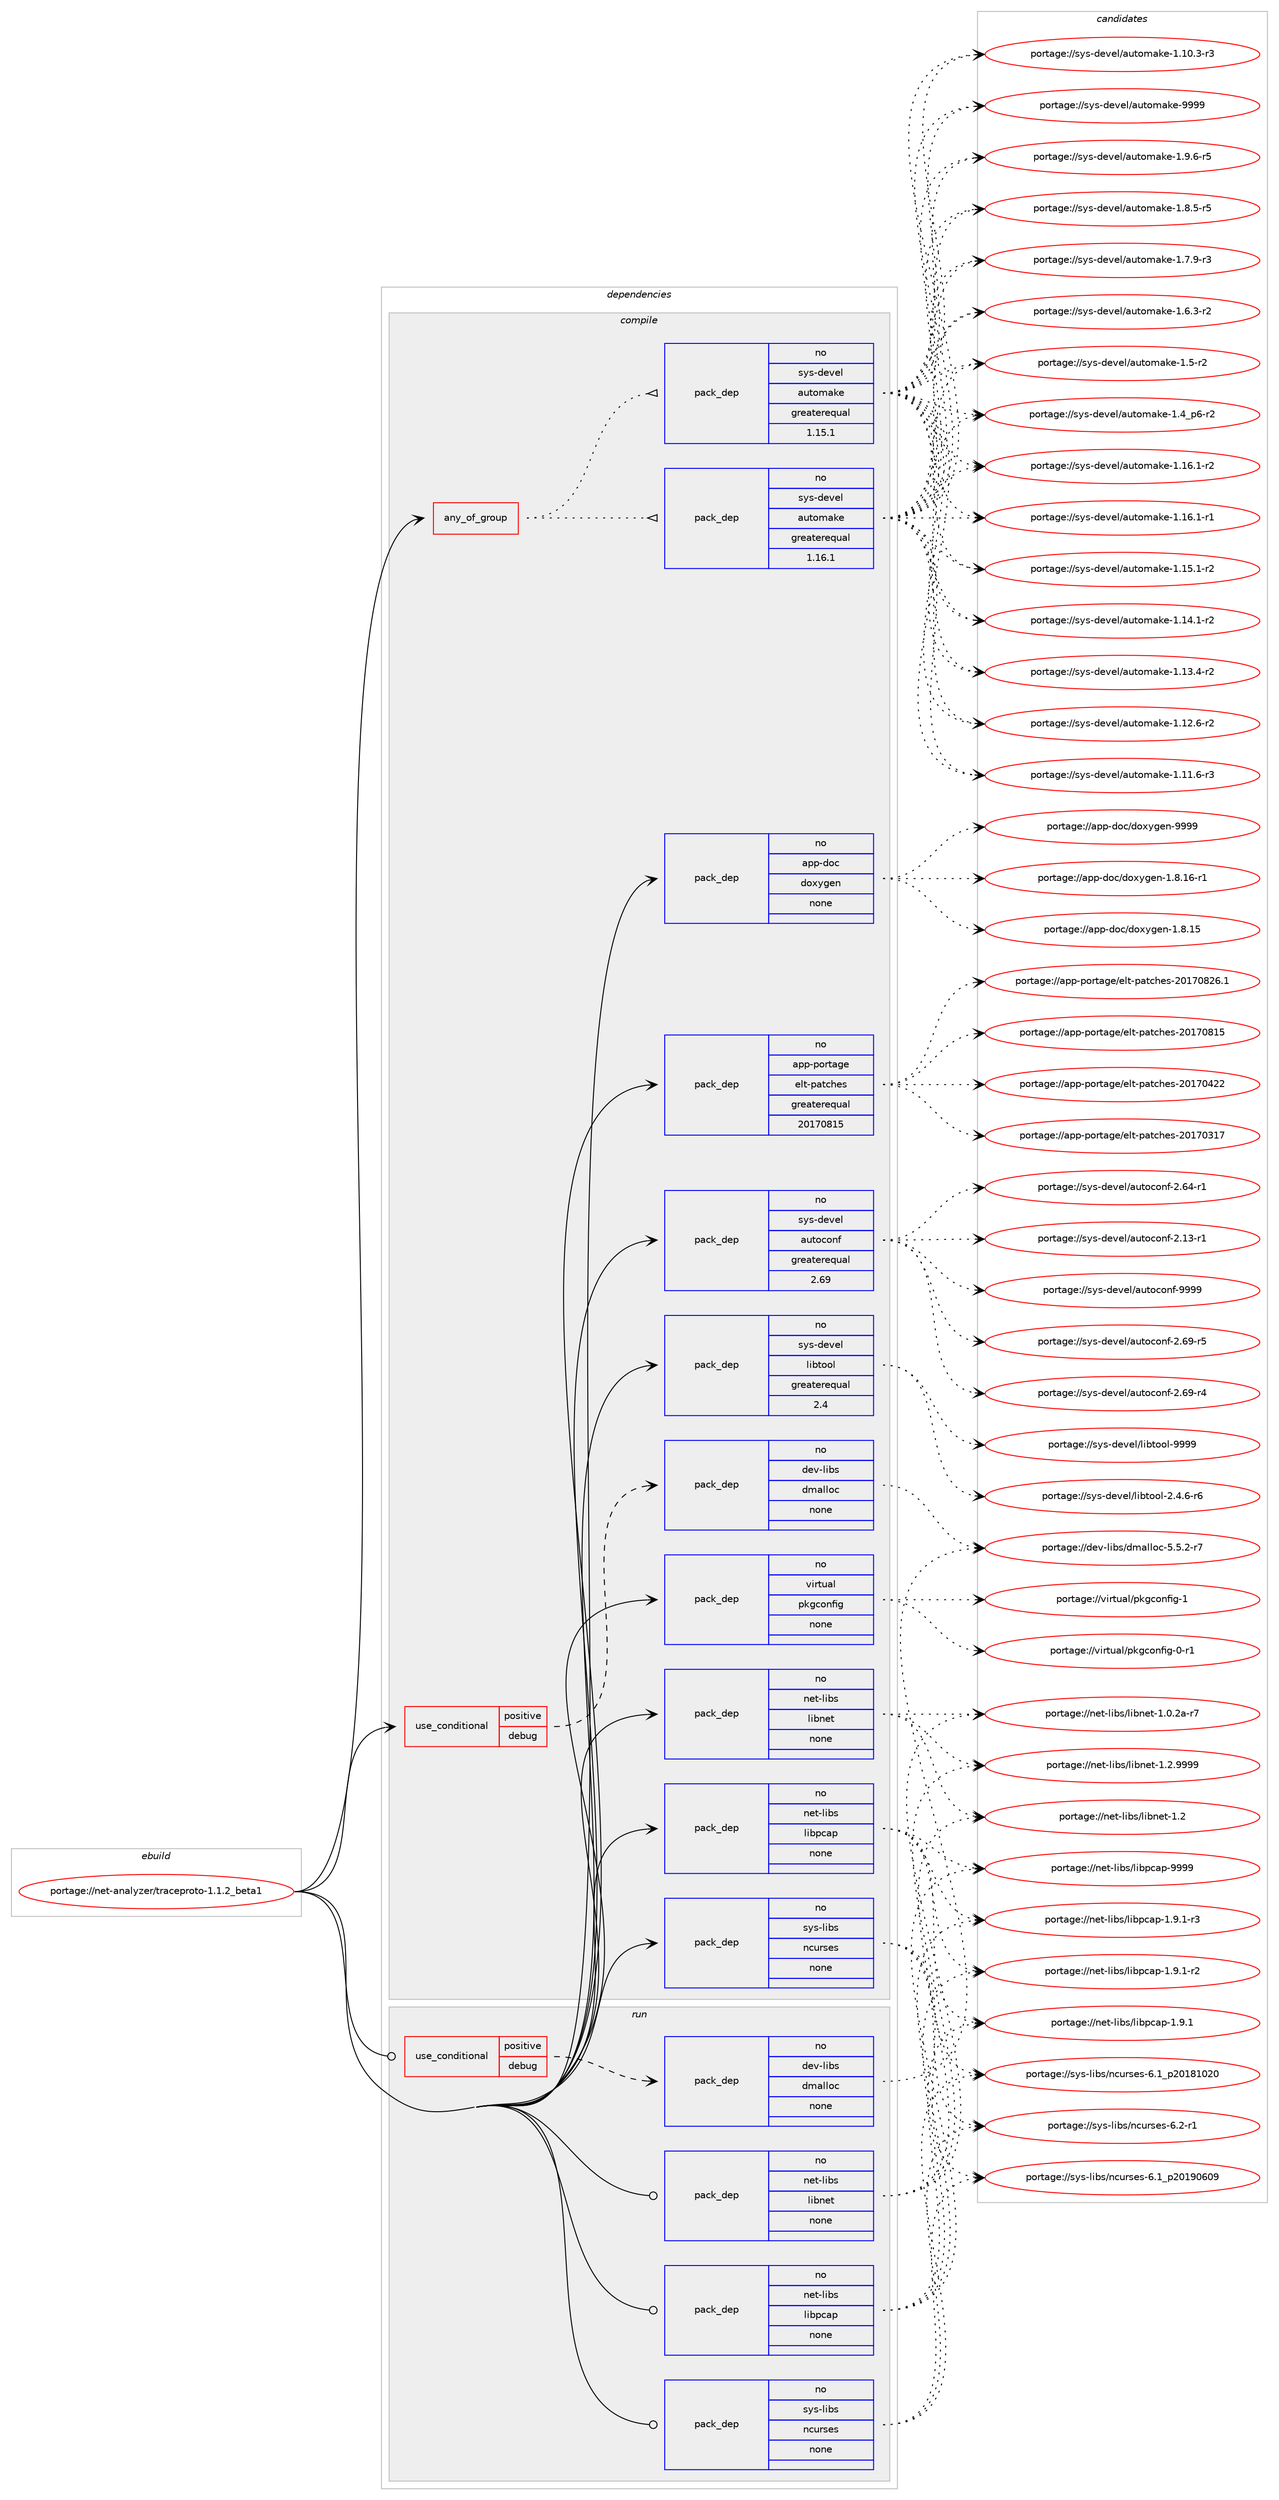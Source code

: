 digraph prolog {

# *************
# Graph options
# *************

newrank=true;
concentrate=true;
compound=true;
graph [rankdir=LR,fontname=Helvetica,fontsize=10,ranksep=1.5];#, ranksep=2.5, nodesep=0.2];
edge  [arrowhead=vee];
node  [fontname=Helvetica,fontsize=10];

# **********
# The ebuild
# **********

subgraph cluster_leftcol {
color=gray;
rank=same;
label=<<i>ebuild</i>>;
id [label="portage://net-analyzer/traceproto-1.1.2_beta1", color=red, width=4, href="../net-analyzer/traceproto-1.1.2_beta1.svg"];
}

# ****************
# The dependencies
# ****************

subgraph cluster_midcol {
color=gray;
label=<<i>dependencies</i>>;
subgraph cluster_compile {
fillcolor="#eeeeee";
style=filled;
label=<<i>compile</i>>;
subgraph any1717 {
dependency99563 [label=<<TABLE BORDER="0" CELLBORDER="1" CELLSPACING="0" CELLPADDING="4"><TR><TD CELLPADDING="10">any_of_group</TD></TR></TABLE>>, shape=none, color=red];subgraph pack74935 {
dependency99564 [label=<<TABLE BORDER="0" CELLBORDER="1" CELLSPACING="0" CELLPADDING="4" WIDTH="220"><TR><TD ROWSPAN="6" CELLPADDING="30">pack_dep</TD></TR><TR><TD WIDTH="110">no</TD></TR><TR><TD>sys-devel</TD></TR><TR><TD>automake</TD></TR><TR><TD>greaterequal</TD></TR><TR><TD>1.16.1</TD></TR></TABLE>>, shape=none, color=blue];
}
dependency99563:e -> dependency99564:w [weight=20,style="dotted",arrowhead="oinv"];
subgraph pack74936 {
dependency99565 [label=<<TABLE BORDER="0" CELLBORDER="1" CELLSPACING="0" CELLPADDING="4" WIDTH="220"><TR><TD ROWSPAN="6" CELLPADDING="30">pack_dep</TD></TR><TR><TD WIDTH="110">no</TD></TR><TR><TD>sys-devel</TD></TR><TR><TD>automake</TD></TR><TR><TD>greaterequal</TD></TR><TR><TD>1.15.1</TD></TR></TABLE>>, shape=none, color=blue];
}
dependency99563:e -> dependency99565:w [weight=20,style="dotted",arrowhead="oinv"];
}
id:e -> dependency99563:w [weight=20,style="solid",arrowhead="vee"];
subgraph cond22826 {
dependency99566 [label=<<TABLE BORDER="0" CELLBORDER="1" CELLSPACING="0" CELLPADDING="4"><TR><TD ROWSPAN="3" CELLPADDING="10">use_conditional</TD></TR><TR><TD>positive</TD></TR><TR><TD>debug</TD></TR></TABLE>>, shape=none, color=red];
subgraph pack74937 {
dependency99567 [label=<<TABLE BORDER="0" CELLBORDER="1" CELLSPACING="0" CELLPADDING="4" WIDTH="220"><TR><TD ROWSPAN="6" CELLPADDING="30">pack_dep</TD></TR><TR><TD WIDTH="110">no</TD></TR><TR><TD>dev-libs</TD></TR><TR><TD>dmalloc</TD></TR><TR><TD>none</TD></TR><TR><TD></TD></TR></TABLE>>, shape=none, color=blue];
}
dependency99566:e -> dependency99567:w [weight=20,style="dashed",arrowhead="vee"];
}
id:e -> dependency99566:w [weight=20,style="solid",arrowhead="vee"];
subgraph pack74938 {
dependency99568 [label=<<TABLE BORDER="0" CELLBORDER="1" CELLSPACING="0" CELLPADDING="4" WIDTH="220"><TR><TD ROWSPAN="6" CELLPADDING="30">pack_dep</TD></TR><TR><TD WIDTH="110">no</TD></TR><TR><TD>app-doc</TD></TR><TR><TD>doxygen</TD></TR><TR><TD>none</TD></TR><TR><TD></TD></TR></TABLE>>, shape=none, color=blue];
}
id:e -> dependency99568:w [weight=20,style="solid",arrowhead="vee"];
subgraph pack74939 {
dependency99569 [label=<<TABLE BORDER="0" CELLBORDER="1" CELLSPACING="0" CELLPADDING="4" WIDTH="220"><TR><TD ROWSPAN="6" CELLPADDING="30">pack_dep</TD></TR><TR><TD WIDTH="110">no</TD></TR><TR><TD>app-portage</TD></TR><TR><TD>elt-patches</TD></TR><TR><TD>greaterequal</TD></TR><TR><TD>20170815</TD></TR></TABLE>>, shape=none, color=blue];
}
id:e -> dependency99569:w [weight=20,style="solid",arrowhead="vee"];
subgraph pack74940 {
dependency99570 [label=<<TABLE BORDER="0" CELLBORDER="1" CELLSPACING="0" CELLPADDING="4" WIDTH="220"><TR><TD ROWSPAN="6" CELLPADDING="30">pack_dep</TD></TR><TR><TD WIDTH="110">no</TD></TR><TR><TD>net-libs</TD></TR><TR><TD>libnet</TD></TR><TR><TD>none</TD></TR><TR><TD></TD></TR></TABLE>>, shape=none, color=blue];
}
id:e -> dependency99570:w [weight=20,style="solid",arrowhead="vee"];
subgraph pack74941 {
dependency99571 [label=<<TABLE BORDER="0" CELLBORDER="1" CELLSPACING="0" CELLPADDING="4" WIDTH="220"><TR><TD ROWSPAN="6" CELLPADDING="30">pack_dep</TD></TR><TR><TD WIDTH="110">no</TD></TR><TR><TD>net-libs</TD></TR><TR><TD>libpcap</TD></TR><TR><TD>none</TD></TR><TR><TD></TD></TR></TABLE>>, shape=none, color=blue];
}
id:e -> dependency99571:w [weight=20,style="solid",arrowhead="vee"];
subgraph pack74942 {
dependency99572 [label=<<TABLE BORDER="0" CELLBORDER="1" CELLSPACING="0" CELLPADDING="4" WIDTH="220"><TR><TD ROWSPAN="6" CELLPADDING="30">pack_dep</TD></TR><TR><TD WIDTH="110">no</TD></TR><TR><TD>sys-devel</TD></TR><TR><TD>autoconf</TD></TR><TR><TD>greaterequal</TD></TR><TR><TD>2.69</TD></TR></TABLE>>, shape=none, color=blue];
}
id:e -> dependency99572:w [weight=20,style="solid",arrowhead="vee"];
subgraph pack74943 {
dependency99573 [label=<<TABLE BORDER="0" CELLBORDER="1" CELLSPACING="0" CELLPADDING="4" WIDTH="220"><TR><TD ROWSPAN="6" CELLPADDING="30">pack_dep</TD></TR><TR><TD WIDTH="110">no</TD></TR><TR><TD>sys-devel</TD></TR><TR><TD>libtool</TD></TR><TR><TD>greaterequal</TD></TR><TR><TD>2.4</TD></TR></TABLE>>, shape=none, color=blue];
}
id:e -> dependency99573:w [weight=20,style="solid",arrowhead="vee"];
subgraph pack74944 {
dependency99574 [label=<<TABLE BORDER="0" CELLBORDER="1" CELLSPACING="0" CELLPADDING="4" WIDTH="220"><TR><TD ROWSPAN="6" CELLPADDING="30">pack_dep</TD></TR><TR><TD WIDTH="110">no</TD></TR><TR><TD>sys-libs</TD></TR><TR><TD>ncurses</TD></TR><TR><TD>none</TD></TR><TR><TD></TD></TR></TABLE>>, shape=none, color=blue];
}
id:e -> dependency99574:w [weight=20,style="solid",arrowhead="vee"];
subgraph pack74945 {
dependency99575 [label=<<TABLE BORDER="0" CELLBORDER="1" CELLSPACING="0" CELLPADDING="4" WIDTH="220"><TR><TD ROWSPAN="6" CELLPADDING="30">pack_dep</TD></TR><TR><TD WIDTH="110">no</TD></TR><TR><TD>virtual</TD></TR><TR><TD>pkgconfig</TD></TR><TR><TD>none</TD></TR><TR><TD></TD></TR></TABLE>>, shape=none, color=blue];
}
id:e -> dependency99575:w [weight=20,style="solid",arrowhead="vee"];
}
subgraph cluster_compileandrun {
fillcolor="#eeeeee";
style=filled;
label=<<i>compile and run</i>>;
}
subgraph cluster_run {
fillcolor="#eeeeee";
style=filled;
label=<<i>run</i>>;
subgraph cond22827 {
dependency99576 [label=<<TABLE BORDER="0" CELLBORDER="1" CELLSPACING="0" CELLPADDING="4"><TR><TD ROWSPAN="3" CELLPADDING="10">use_conditional</TD></TR><TR><TD>positive</TD></TR><TR><TD>debug</TD></TR></TABLE>>, shape=none, color=red];
subgraph pack74946 {
dependency99577 [label=<<TABLE BORDER="0" CELLBORDER="1" CELLSPACING="0" CELLPADDING="4" WIDTH="220"><TR><TD ROWSPAN="6" CELLPADDING="30">pack_dep</TD></TR><TR><TD WIDTH="110">no</TD></TR><TR><TD>dev-libs</TD></TR><TR><TD>dmalloc</TD></TR><TR><TD>none</TD></TR><TR><TD></TD></TR></TABLE>>, shape=none, color=blue];
}
dependency99576:e -> dependency99577:w [weight=20,style="dashed",arrowhead="vee"];
}
id:e -> dependency99576:w [weight=20,style="solid",arrowhead="odot"];
subgraph pack74947 {
dependency99578 [label=<<TABLE BORDER="0" CELLBORDER="1" CELLSPACING="0" CELLPADDING="4" WIDTH="220"><TR><TD ROWSPAN="6" CELLPADDING="30">pack_dep</TD></TR><TR><TD WIDTH="110">no</TD></TR><TR><TD>net-libs</TD></TR><TR><TD>libnet</TD></TR><TR><TD>none</TD></TR><TR><TD></TD></TR></TABLE>>, shape=none, color=blue];
}
id:e -> dependency99578:w [weight=20,style="solid",arrowhead="odot"];
subgraph pack74948 {
dependency99579 [label=<<TABLE BORDER="0" CELLBORDER="1" CELLSPACING="0" CELLPADDING="4" WIDTH="220"><TR><TD ROWSPAN="6" CELLPADDING="30">pack_dep</TD></TR><TR><TD WIDTH="110">no</TD></TR><TR><TD>net-libs</TD></TR><TR><TD>libpcap</TD></TR><TR><TD>none</TD></TR><TR><TD></TD></TR></TABLE>>, shape=none, color=blue];
}
id:e -> dependency99579:w [weight=20,style="solid",arrowhead="odot"];
subgraph pack74949 {
dependency99580 [label=<<TABLE BORDER="0" CELLBORDER="1" CELLSPACING="0" CELLPADDING="4" WIDTH="220"><TR><TD ROWSPAN="6" CELLPADDING="30">pack_dep</TD></TR><TR><TD WIDTH="110">no</TD></TR><TR><TD>sys-libs</TD></TR><TR><TD>ncurses</TD></TR><TR><TD>none</TD></TR><TR><TD></TD></TR></TABLE>>, shape=none, color=blue];
}
id:e -> dependency99580:w [weight=20,style="solid",arrowhead="odot"];
}
}

# **************
# The candidates
# **************

subgraph cluster_choices {
rank=same;
color=gray;
label=<<i>candidates</i>>;

subgraph choice74935 {
color=black;
nodesep=1;
choice115121115451001011181011084797117116111109971071014557575757 [label="portage://sys-devel/automake-9999", color=red, width=4,href="../sys-devel/automake-9999.svg"];
choice115121115451001011181011084797117116111109971071014549465746544511453 [label="portage://sys-devel/automake-1.9.6-r5", color=red, width=4,href="../sys-devel/automake-1.9.6-r5.svg"];
choice115121115451001011181011084797117116111109971071014549465646534511453 [label="portage://sys-devel/automake-1.8.5-r5", color=red, width=4,href="../sys-devel/automake-1.8.5-r5.svg"];
choice115121115451001011181011084797117116111109971071014549465546574511451 [label="portage://sys-devel/automake-1.7.9-r3", color=red, width=4,href="../sys-devel/automake-1.7.9-r3.svg"];
choice115121115451001011181011084797117116111109971071014549465446514511450 [label="portage://sys-devel/automake-1.6.3-r2", color=red, width=4,href="../sys-devel/automake-1.6.3-r2.svg"];
choice11512111545100101118101108479711711611110997107101454946534511450 [label="portage://sys-devel/automake-1.5-r2", color=red, width=4,href="../sys-devel/automake-1.5-r2.svg"];
choice115121115451001011181011084797117116111109971071014549465295112544511450 [label="portage://sys-devel/automake-1.4_p6-r2", color=red, width=4,href="../sys-devel/automake-1.4_p6-r2.svg"];
choice11512111545100101118101108479711711611110997107101454946495446494511450 [label="portage://sys-devel/automake-1.16.1-r2", color=red, width=4,href="../sys-devel/automake-1.16.1-r2.svg"];
choice11512111545100101118101108479711711611110997107101454946495446494511449 [label="portage://sys-devel/automake-1.16.1-r1", color=red, width=4,href="../sys-devel/automake-1.16.1-r1.svg"];
choice11512111545100101118101108479711711611110997107101454946495346494511450 [label="portage://sys-devel/automake-1.15.1-r2", color=red, width=4,href="../sys-devel/automake-1.15.1-r2.svg"];
choice11512111545100101118101108479711711611110997107101454946495246494511450 [label="portage://sys-devel/automake-1.14.1-r2", color=red, width=4,href="../sys-devel/automake-1.14.1-r2.svg"];
choice11512111545100101118101108479711711611110997107101454946495146524511450 [label="portage://sys-devel/automake-1.13.4-r2", color=red, width=4,href="../sys-devel/automake-1.13.4-r2.svg"];
choice11512111545100101118101108479711711611110997107101454946495046544511450 [label="portage://sys-devel/automake-1.12.6-r2", color=red, width=4,href="../sys-devel/automake-1.12.6-r2.svg"];
choice11512111545100101118101108479711711611110997107101454946494946544511451 [label="portage://sys-devel/automake-1.11.6-r3", color=red, width=4,href="../sys-devel/automake-1.11.6-r3.svg"];
choice11512111545100101118101108479711711611110997107101454946494846514511451 [label="portage://sys-devel/automake-1.10.3-r3", color=red, width=4,href="../sys-devel/automake-1.10.3-r3.svg"];
dependency99564:e -> choice115121115451001011181011084797117116111109971071014557575757:w [style=dotted,weight="100"];
dependency99564:e -> choice115121115451001011181011084797117116111109971071014549465746544511453:w [style=dotted,weight="100"];
dependency99564:e -> choice115121115451001011181011084797117116111109971071014549465646534511453:w [style=dotted,weight="100"];
dependency99564:e -> choice115121115451001011181011084797117116111109971071014549465546574511451:w [style=dotted,weight="100"];
dependency99564:e -> choice115121115451001011181011084797117116111109971071014549465446514511450:w [style=dotted,weight="100"];
dependency99564:e -> choice11512111545100101118101108479711711611110997107101454946534511450:w [style=dotted,weight="100"];
dependency99564:e -> choice115121115451001011181011084797117116111109971071014549465295112544511450:w [style=dotted,weight="100"];
dependency99564:e -> choice11512111545100101118101108479711711611110997107101454946495446494511450:w [style=dotted,weight="100"];
dependency99564:e -> choice11512111545100101118101108479711711611110997107101454946495446494511449:w [style=dotted,weight="100"];
dependency99564:e -> choice11512111545100101118101108479711711611110997107101454946495346494511450:w [style=dotted,weight="100"];
dependency99564:e -> choice11512111545100101118101108479711711611110997107101454946495246494511450:w [style=dotted,weight="100"];
dependency99564:e -> choice11512111545100101118101108479711711611110997107101454946495146524511450:w [style=dotted,weight="100"];
dependency99564:e -> choice11512111545100101118101108479711711611110997107101454946495046544511450:w [style=dotted,weight="100"];
dependency99564:e -> choice11512111545100101118101108479711711611110997107101454946494946544511451:w [style=dotted,weight="100"];
dependency99564:e -> choice11512111545100101118101108479711711611110997107101454946494846514511451:w [style=dotted,weight="100"];
}
subgraph choice74936 {
color=black;
nodesep=1;
choice115121115451001011181011084797117116111109971071014557575757 [label="portage://sys-devel/automake-9999", color=red, width=4,href="../sys-devel/automake-9999.svg"];
choice115121115451001011181011084797117116111109971071014549465746544511453 [label="portage://sys-devel/automake-1.9.6-r5", color=red, width=4,href="../sys-devel/automake-1.9.6-r5.svg"];
choice115121115451001011181011084797117116111109971071014549465646534511453 [label="portage://sys-devel/automake-1.8.5-r5", color=red, width=4,href="../sys-devel/automake-1.8.5-r5.svg"];
choice115121115451001011181011084797117116111109971071014549465546574511451 [label="portage://sys-devel/automake-1.7.9-r3", color=red, width=4,href="../sys-devel/automake-1.7.9-r3.svg"];
choice115121115451001011181011084797117116111109971071014549465446514511450 [label="portage://sys-devel/automake-1.6.3-r2", color=red, width=4,href="../sys-devel/automake-1.6.3-r2.svg"];
choice11512111545100101118101108479711711611110997107101454946534511450 [label="portage://sys-devel/automake-1.5-r2", color=red, width=4,href="../sys-devel/automake-1.5-r2.svg"];
choice115121115451001011181011084797117116111109971071014549465295112544511450 [label="portage://sys-devel/automake-1.4_p6-r2", color=red, width=4,href="../sys-devel/automake-1.4_p6-r2.svg"];
choice11512111545100101118101108479711711611110997107101454946495446494511450 [label="portage://sys-devel/automake-1.16.1-r2", color=red, width=4,href="../sys-devel/automake-1.16.1-r2.svg"];
choice11512111545100101118101108479711711611110997107101454946495446494511449 [label="portage://sys-devel/automake-1.16.1-r1", color=red, width=4,href="../sys-devel/automake-1.16.1-r1.svg"];
choice11512111545100101118101108479711711611110997107101454946495346494511450 [label="portage://sys-devel/automake-1.15.1-r2", color=red, width=4,href="../sys-devel/automake-1.15.1-r2.svg"];
choice11512111545100101118101108479711711611110997107101454946495246494511450 [label="portage://sys-devel/automake-1.14.1-r2", color=red, width=4,href="../sys-devel/automake-1.14.1-r2.svg"];
choice11512111545100101118101108479711711611110997107101454946495146524511450 [label="portage://sys-devel/automake-1.13.4-r2", color=red, width=4,href="../sys-devel/automake-1.13.4-r2.svg"];
choice11512111545100101118101108479711711611110997107101454946495046544511450 [label="portage://sys-devel/automake-1.12.6-r2", color=red, width=4,href="../sys-devel/automake-1.12.6-r2.svg"];
choice11512111545100101118101108479711711611110997107101454946494946544511451 [label="portage://sys-devel/automake-1.11.6-r3", color=red, width=4,href="../sys-devel/automake-1.11.6-r3.svg"];
choice11512111545100101118101108479711711611110997107101454946494846514511451 [label="portage://sys-devel/automake-1.10.3-r3", color=red, width=4,href="../sys-devel/automake-1.10.3-r3.svg"];
dependency99565:e -> choice115121115451001011181011084797117116111109971071014557575757:w [style=dotted,weight="100"];
dependency99565:e -> choice115121115451001011181011084797117116111109971071014549465746544511453:w [style=dotted,weight="100"];
dependency99565:e -> choice115121115451001011181011084797117116111109971071014549465646534511453:w [style=dotted,weight="100"];
dependency99565:e -> choice115121115451001011181011084797117116111109971071014549465546574511451:w [style=dotted,weight="100"];
dependency99565:e -> choice115121115451001011181011084797117116111109971071014549465446514511450:w [style=dotted,weight="100"];
dependency99565:e -> choice11512111545100101118101108479711711611110997107101454946534511450:w [style=dotted,weight="100"];
dependency99565:e -> choice115121115451001011181011084797117116111109971071014549465295112544511450:w [style=dotted,weight="100"];
dependency99565:e -> choice11512111545100101118101108479711711611110997107101454946495446494511450:w [style=dotted,weight="100"];
dependency99565:e -> choice11512111545100101118101108479711711611110997107101454946495446494511449:w [style=dotted,weight="100"];
dependency99565:e -> choice11512111545100101118101108479711711611110997107101454946495346494511450:w [style=dotted,weight="100"];
dependency99565:e -> choice11512111545100101118101108479711711611110997107101454946495246494511450:w [style=dotted,weight="100"];
dependency99565:e -> choice11512111545100101118101108479711711611110997107101454946495146524511450:w [style=dotted,weight="100"];
dependency99565:e -> choice11512111545100101118101108479711711611110997107101454946495046544511450:w [style=dotted,weight="100"];
dependency99565:e -> choice11512111545100101118101108479711711611110997107101454946494946544511451:w [style=dotted,weight="100"];
dependency99565:e -> choice11512111545100101118101108479711711611110997107101454946494846514511451:w [style=dotted,weight="100"];
}
subgraph choice74937 {
color=black;
nodesep=1;
choice10010111845108105981154710010997108108111994553465346504511455 [label="portage://dev-libs/dmalloc-5.5.2-r7", color=red, width=4,href="../dev-libs/dmalloc-5.5.2-r7.svg"];
dependency99567:e -> choice10010111845108105981154710010997108108111994553465346504511455:w [style=dotted,weight="100"];
}
subgraph choice74938 {
color=black;
nodesep=1;
choice971121124510011199471001111201211031011104557575757 [label="portage://app-doc/doxygen-9999", color=red, width=4,href="../app-doc/doxygen-9999.svg"];
choice97112112451001119947100111120121103101110454946564649544511449 [label="portage://app-doc/doxygen-1.8.16-r1", color=red, width=4,href="../app-doc/doxygen-1.8.16-r1.svg"];
choice9711211245100111994710011112012110310111045494656464953 [label="portage://app-doc/doxygen-1.8.15", color=red, width=4,href="../app-doc/doxygen-1.8.15.svg"];
dependency99568:e -> choice971121124510011199471001111201211031011104557575757:w [style=dotted,weight="100"];
dependency99568:e -> choice97112112451001119947100111120121103101110454946564649544511449:w [style=dotted,weight="100"];
dependency99568:e -> choice9711211245100111994710011112012110310111045494656464953:w [style=dotted,weight="100"];
}
subgraph choice74939 {
color=black;
nodesep=1;
choice971121124511211111411697103101471011081164511297116991041011154550484955485650544649 [label="portage://app-portage/elt-patches-20170826.1", color=red, width=4,href="../app-portage/elt-patches-20170826.1.svg"];
choice97112112451121111141169710310147101108116451129711699104101115455048495548564953 [label="portage://app-portage/elt-patches-20170815", color=red, width=4,href="../app-portage/elt-patches-20170815.svg"];
choice97112112451121111141169710310147101108116451129711699104101115455048495548525050 [label="portage://app-portage/elt-patches-20170422", color=red, width=4,href="../app-portage/elt-patches-20170422.svg"];
choice97112112451121111141169710310147101108116451129711699104101115455048495548514955 [label="portage://app-portage/elt-patches-20170317", color=red, width=4,href="../app-portage/elt-patches-20170317.svg"];
dependency99569:e -> choice971121124511211111411697103101471011081164511297116991041011154550484955485650544649:w [style=dotted,weight="100"];
dependency99569:e -> choice97112112451121111141169710310147101108116451129711699104101115455048495548564953:w [style=dotted,weight="100"];
dependency99569:e -> choice97112112451121111141169710310147101108116451129711699104101115455048495548525050:w [style=dotted,weight="100"];
dependency99569:e -> choice97112112451121111141169710310147101108116451129711699104101115455048495548514955:w [style=dotted,weight="100"];
}
subgraph choice74940 {
color=black;
nodesep=1;
choice11010111645108105981154710810598110101116454946504657575757 [label="portage://net-libs/libnet-1.2.9999", color=red, width=4,href="../net-libs/libnet-1.2.9999.svg"];
choice1101011164510810598115471081059811010111645494650 [label="portage://net-libs/libnet-1.2", color=red, width=4,href="../net-libs/libnet-1.2.svg"];
choice11010111645108105981154710810598110101116454946484650974511455 [label="portage://net-libs/libnet-1.0.2a-r7", color=red, width=4,href="../net-libs/libnet-1.0.2a-r7.svg"];
dependency99570:e -> choice11010111645108105981154710810598110101116454946504657575757:w [style=dotted,weight="100"];
dependency99570:e -> choice1101011164510810598115471081059811010111645494650:w [style=dotted,weight="100"];
dependency99570:e -> choice11010111645108105981154710810598110101116454946484650974511455:w [style=dotted,weight="100"];
}
subgraph choice74941 {
color=black;
nodesep=1;
choice1101011164510810598115471081059811299971124557575757 [label="portage://net-libs/libpcap-9999", color=red, width=4,href="../net-libs/libpcap-9999.svg"];
choice1101011164510810598115471081059811299971124549465746494511451 [label="portage://net-libs/libpcap-1.9.1-r3", color=red, width=4,href="../net-libs/libpcap-1.9.1-r3.svg"];
choice1101011164510810598115471081059811299971124549465746494511450 [label="portage://net-libs/libpcap-1.9.1-r2", color=red, width=4,href="../net-libs/libpcap-1.9.1-r2.svg"];
choice110101116451081059811547108105981129997112454946574649 [label="portage://net-libs/libpcap-1.9.1", color=red, width=4,href="../net-libs/libpcap-1.9.1.svg"];
dependency99571:e -> choice1101011164510810598115471081059811299971124557575757:w [style=dotted,weight="100"];
dependency99571:e -> choice1101011164510810598115471081059811299971124549465746494511451:w [style=dotted,weight="100"];
dependency99571:e -> choice1101011164510810598115471081059811299971124549465746494511450:w [style=dotted,weight="100"];
dependency99571:e -> choice110101116451081059811547108105981129997112454946574649:w [style=dotted,weight="100"];
}
subgraph choice74942 {
color=black;
nodesep=1;
choice115121115451001011181011084797117116111991111101024557575757 [label="portage://sys-devel/autoconf-9999", color=red, width=4,href="../sys-devel/autoconf-9999.svg"];
choice1151211154510010111810110847971171161119911111010245504654574511453 [label="portage://sys-devel/autoconf-2.69-r5", color=red, width=4,href="../sys-devel/autoconf-2.69-r5.svg"];
choice1151211154510010111810110847971171161119911111010245504654574511452 [label="portage://sys-devel/autoconf-2.69-r4", color=red, width=4,href="../sys-devel/autoconf-2.69-r4.svg"];
choice1151211154510010111810110847971171161119911111010245504654524511449 [label="portage://sys-devel/autoconf-2.64-r1", color=red, width=4,href="../sys-devel/autoconf-2.64-r1.svg"];
choice1151211154510010111810110847971171161119911111010245504649514511449 [label="portage://sys-devel/autoconf-2.13-r1", color=red, width=4,href="../sys-devel/autoconf-2.13-r1.svg"];
dependency99572:e -> choice115121115451001011181011084797117116111991111101024557575757:w [style=dotted,weight="100"];
dependency99572:e -> choice1151211154510010111810110847971171161119911111010245504654574511453:w [style=dotted,weight="100"];
dependency99572:e -> choice1151211154510010111810110847971171161119911111010245504654574511452:w [style=dotted,weight="100"];
dependency99572:e -> choice1151211154510010111810110847971171161119911111010245504654524511449:w [style=dotted,weight="100"];
dependency99572:e -> choice1151211154510010111810110847971171161119911111010245504649514511449:w [style=dotted,weight="100"];
}
subgraph choice74943 {
color=black;
nodesep=1;
choice1151211154510010111810110847108105981161111111084557575757 [label="portage://sys-devel/libtool-9999", color=red, width=4,href="../sys-devel/libtool-9999.svg"];
choice1151211154510010111810110847108105981161111111084550465246544511454 [label="portage://sys-devel/libtool-2.4.6-r6", color=red, width=4,href="../sys-devel/libtool-2.4.6-r6.svg"];
dependency99573:e -> choice1151211154510010111810110847108105981161111111084557575757:w [style=dotted,weight="100"];
dependency99573:e -> choice1151211154510010111810110847108105981161111111084550465246544511454:w [style=dotted,weight="100"];
}
subgraph choice74944 {
color=black;
nodesep=1;
choice11512111545108105981154711099117114115101115455446504511449 [label="portage://sys-libs/ncurses-6.2-r1", color=red, width=4,href="../sys-libs/ncurses-6.2-r1.svg"];
choice1151211154510810598115471109911711411510111545544649951125048495748544857 [label="portage://sys-libs/ncurses-6.1_p20190609", color=red, width=4,href="../sys-libs/ncurses-6.1_p20190609.svg"];
choice1151211154510810598115471109911711411510111545544649951125048495649485048 [label="portage://sys-libs/ncurses-6.1_p20181020", color=red, width=4,href="../sys-libs/ncurses-6.1_p20181020.svg"];
dependency99574:e -> choice11512111545108105981154711099117114115101115455446504511449:w [style=dotted,weight="100"];
dependency99574:e -> choice1151211154510810598115471109911711411510111545544649951125048495748544857:w [style=dotted,weight="100"];
dependency99574:e -> choice1151211154510810598115471109911711411510111545544649951125048495649485048:w [style=dotted,weight="100"];
}
subgraph choice74945 {
color=black;
nodesep=1;
choice1181051141161179710847112107103991111101021051034549 [label="portage://virtual/pkgconfig-1", color=red, width=4,href="../virtual/pkgconfig-1.svg"];
choice11810511411611797108471121071039911111010210510345484511449 [label="portage://virtual/pkgconfig-0-r1", color=red, width=4,href="../virtual/pkgconfig-0-r1.svg"];
dependency99575:e -> choice1181051141161179710847112107103991111101021051034549:w [style=dotted,weight="100"];
dependency99575:e -> choice11810511411611797108471121071039911111010210510345484511449:w [style=dotted,weight="100"];
}
subgraph choice74946 {
color=black;
nodesep=1;
choice10010111845108105981154710010997108108111994553465346504511455 [label="portage://dev-libs/dmalloc-5.5.2-r7", color=red, width=4,href="../dev-libs/dmalloc-5.5.2-r7.svg"];
dependency99577:e -> choice10010111845108105981154710010997108108111994553465346504511455:w [style=dotted,weight="100"];
}
subgraph choice74947 {
color=black;
nodesep=1;
choice11010111645108105981154710810598110101116454946504657575757 [label="portage://net-libs/libnet-1.2.9999", color=red, width=4,href="../net-libs/libnet-1.2.9999.svg"];
choice1101011164510810598115471081059811010111645494650 [label="portage://net-libs/libnet-1.2", color=red, width=4,href="../net-libs/libnet-1.2.svg"];
choice11010111645108105981154710810598110101116454946484650974511455 [label="portage://net-libs/libnet-1.0.2a-r7", color=red, width=4,href="../net-libs/libnet-1.0.2a-r7.svg"];
dependency99578:e -> choice11010111645108105981154710810598110101116454946504657575757:w [style=dotted,weight="100"];
dependency99578:e -> choice1101011164510810598115471081059811010111645494650:w [style=dotted,weight="100"];
dependency99578:e -> choice11010111645108105981154710810598110101116454946484650974511455:w [style=dotted,weight="100"];
}
subgraph choice74948 {
color=black;
nodesep=1;
choice1101011164510810598115471081059811299971124557575757 [label="portage://net-libs/libpcap-9999", color=red, width=4,href="../net-libs/libpcap-9999.svg"];
choice1101011164510810598115471081059811299971124549465746494511451 [label="portage://net-libs/libpcap-1.9.1-r3", color=red, width=4,href="../net-libs/libpcap-1.9.1-r3.svg"];
choice1101011164510810598115471081059811299971124549465746494511450 [label="portage://net-libs/libpcap-1.9.1-r2", color=red, width=4,href="../net-libs/libpcap-1.9.1-r2.svg"];
choice110101116451081059811547108105981129997112454946574649 [label="portage://net-libs/libpcap-1.9.1", color=red, width=4,href="../net-libs/libpcap-1.9.1.svg"];
dependency99579:e -> choice1101011164510810598115471081059811299971124557575757:w [style=dotted,weight="100"];
dependency99579:e -> choice1101011164510810598115471081059811299971124549465746494511451:w [style=dotted,weight="100"];
dependency99579:e -> choice1101011164510810598115471081059811299971124549465746494511450:w [style=dotted,weight="100"];
dependency99579:e -> choice110101116451081059811547108105981129997112454946574649:w [style=dotted,weight="100"];
}
subgraph choice74949 {
color=black;
nodesep=1;
choice11512111545108105981154711099117114115101115455446504511449 [label="portage://sys-libs/ncurses-6.2-r1", color=red, width=4,href="../sys-libs/ncurses-6.2-r1.svg"];
choice1151211154510810598115471109911711411510111545544649951125048495748544857 [label="portage://sys-libs/ncurses-6.1_p20190609", color=red, width=4,href="../sys-libs/ncurses-6.1_p20190609.svg"];
choice1151211154510810598115471109911711411510111545544649951125048495649485048 [label="portage://sys-libs/ncurses-6.1_p20181020", color=red, width=4,href="../sys-libs/ncurses-6.1_p20181020.svg"];
dependency99580:e -> choice11512111545108105981154711099117114115101115455446504511449:w [style=dotted,weight="100"];
dependency99580:e -> choice1151211154510810598115471109911711411510111545544649951125048495748544857:w [style=dotted,weight="100"];
dependency99580:e -> choice1151211154510810598115471109911711411510111545544649951125048495649485048:w [style=dotted,weight="100"];
}
}

}
